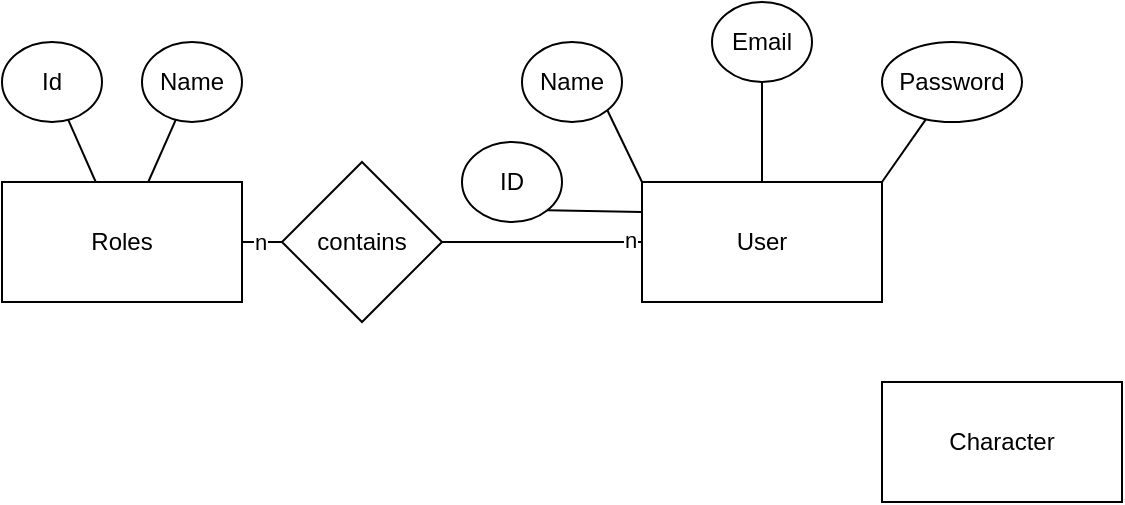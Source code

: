 <mxfile version="14.8.3" type="github">
  <diagram id="JB6615kzIFy8jRR4zf9I" name="Page-1">
    <mxGraphModel dx="789" dy="454" grid="1" gridSize="10" guides="1" tooltips="1" connect="1" arrows="1" fold="1" page="1" pageScale="1" pageWidth="850" pageHeight="1100" math="0" shadow="0">
      <root>
        <mxCell id="0" />
        <mxCell id="1" parent="0" />
        <mxCell id="i0beeNznbnjG34a0zRB_-2" value="Character" style="rounded=0;whiteSpace=wrap;html=1;" vertex="1" parent="1">
          <mxGeometry x="510" y="330" width="120" height="60" as="geometry" />
        </mxCell>
        <mxCell id="i0beeNznbnjG34a0zRB_-26" value="" style="group" vertex="1" connectable="0" parent="1">
          <mxGeometry x="70" y="140" width="510" height="160" as="geometry" />
        </mxCell>
        <mxCell id="i0beeNznbnjG34a0zRB_-18" value="" style="group" vertex="1" connectable="0" parent="i0beeNznbnjG34a0zRB_-26">
          <mxGeometry x="230" width="280" height="150" as="geometry" />
        </mxCell>
        <mxCell id="i0beeNznbnjG34a0zRB_-1" value="User" style="rounded=0;whiteSpace=wrap;html=1;" vertex="1" parent="i0beeNznbnjG34a0zRB_-18">
          <mxGeometry x="90" y="90" width="120" height="60" as="geometry" />
        </mxCell>
        <mxCell id="i0beeNznbnjG34a0zRB_-10" style="edgeStyle=none;rounded=0;orthogonalLoop=1;jettySize=auto;html=1;exitX=1;exitY=1;exitDx=0;exitDy=0;entryX=0;entryY=0;entryDx=0;entryDy=0;startArrow=none;startFill=0;endArrow=none;endFill=0;" edge="1" parent="i0beeNznbnjG34a0zRB_-18" source="i0beeNznbnjG34a0zRB_-4" target="i0beeNznbnjG34a0zRB_-1">
          <mxGeometry relative="1" as="geometry" />
        </mxCell>
        <mxCell id="i0beeNznbnjG34a0zRB_-4" value="Name" style="ellipse;whiteSpace=wrap;html=1;" vertex="1" parent="i0beeNznbnjG34a0zRB_-18">
          <mxGeometry x="30" y="20" width="50" height="40" as="geometry" />
        </mxCell>
        <mxCell id="i0beeNznbnjG34a0zRB_-9" style="edgeStyle=none;rounded=0;orthogonalLoop=1;jettySize=auto;html=1;exitX=0.5;exitY=1;exitDx=0;exitDy=0;entryX=0.5;entryY=0;entryDx=0;entryDy=0;startArrow=none;startFill=0;endArrow=none;endFill=0;" edge="1" parent="i0beeNznbnjG34a0zRB_-18" source="i0beeNznbnjG34a0zRB_-6" target="i0beeNznbnjG34a0zRB_-1">
          <mxGeometry relative="1" as="geometry" />
        </mxCell>
        <mxCell id="i0beeNznbnjG34a0zRB_-6" value="Email" style="ellipse;whiteSpace=wrap;html=1;" vertex="1" parent="i0beeNznbnjG34a0zRB_-18">
          <mxGeometry x="125" width="50" height="40" as="geometry" />
        </mxCell>
        <mxCell id="i0beeNznbnjG34a0zRB_-7" value="Password" style="ellipse;whiteSpace=wrap;html=1;" vertex="1" parent="i0beeNznbnjG34a0zRB_-18">
          <mxGeometry x="210" y="20" width="70" height="40" as="geometry" />
        </mxCell>
        <mxCell id="i0beeNznbnjG34a0zRB_-8" style="rounded=0;orthogonalLoop=1;jettySize=auto;html=1;exitX=1;exitY=0;exitDx=0;exitDy=0;startArrow=none;startFill=0;endArrow=none;endFill=0;" edge="1" parent="i0beeNznbnjG34a0zRB_-18" source="i0beeNznbnjG34a0zRB_-1" target="i0beeNznbnjG34a0zRB_-7">
          <mxGeometry relative="1" as="geometry" />
        </mxCell>
        <mxCell id="i0beeNznbnjG34a0zRB_-13" value="ID" style="ellipse;whiteSpace=wrap;html=1;" vertex="1" parent="i0beeNznbnjG34a0zRB_-18">
          <mxGeometry y="70" width="50" height="40" as="geometry" />
        </mxCell>
        <mxCell id="i0beeNznbnjG34a0zRB_-14" style="edgeStyle=none;rounded=0;orthogonalLoop=1;jettySize=auto;html=1;exitX=0;exitY=0.25;exitDx=0;exitDy=0;entryX=1;entryY=1;entryDx=0;entryDy=0;startArrow=none;startFill=0;endArrow=none;endFill=0;" edge="1" parent="i0beeNznbnjG34a0zRB_-18" source="i0beeNznbnjG34a0zRB_-1" target="i0beeNznbnjG34a0zRB_-13">
          <mxGeometry relative="1" as="geometry" />
        </mxCell>
        <mxCell id="i0beeNznbnjG34a0zRB_-19" value="" style="group" vertex="1" connectable="0" parent="i0beeNznbnjG34a0zRB_-26">
          <mxGeometry y="20" width="120" height="130" as="geometry" />
        </mxCell>
        <mxCell id="i0beeNznbnjG34a0zRB_-3" value="Roles" style="rounded=0;whiteSpace=wrap;html=1;" vertex="1" parent="i0beeNznbnjG34a0zRB_-19">
          <mxGeometry y="70" width="120" height="60" as="geometry" />
        </mxCell>
        <mxCell id="i0beeNznbnjG34a0zRB_-15" style="edgeStyle=none;rounded=0;orthogonalLoop=1;jettySize=auto;html=1;startArrow=none;startFill=0;endArrow=none;endFill=0;" edge="1" parent="i0beeNznbnjG34a0zRB_-19" source="i0beeNznbnjG34a0zRB_-11" target="i0beeNznbnjG34a0zRB_-3">
          <mxGeometry relative="1" as="geometry" />
        </mxCell>
        <mxCell id="i0beeNznbnjG34a0zRB_-11" value="Id" style="ellipse;whiteSpace=wrap;html=1;" vertex="1" parent="i0beeNznbnjG34a0zRB_-19">
          <mxGeometry width="50" height="40" as="geometry" />
        </mxCell>
        <mxCell id="i0beeNznbnjG34a0zRB_-16" style="edgeStyle=none;rounded=0;orthogonalLoop=1;jettySize=auto;html=1;startArrow=none;startFill=0;endArrow=none;endFill=0;" edge="1" parent="i0beeNznbnjG34a0zRB_-19" source="i0beeNznbnjG34a0zRB_-12" target="i0beeNznbnjG34a0zRB_-3">
          <mxGeometry relative="1" as="geometry" />
        </mxCell>
        <mxCell id="i0beeNznbnjG34a0zRB_-12" value="Name" style="ellipse;whiteSpace=wrap;html=1;" vertex="1" parent="i0beeNznbnjG34a0zRB_-19">
          <mxGeometry x="70" width="50" height="40" as="geometry" />
        </mxCell>
        <mxCell id="i0beeNznbnjG34a0zRB_-22" style="edgeStyle=orthogonalEdgeStyle;rounded=0;orthogonalLoop=1;jettySize=auto;html=1;startArrow=none;startFill=0;endArrow=none;endFill=0;" edge="1" parent="i0beeNznbnjG34a0zRB_-26" source="i0beeNznbnjG34a0zRB_-20" target="i0beeNznbnjG34a0zRB_-3">
          <mxGeometry relative="1" as="geometry" />
        </mxCell>
        <mxCell id="i0beeNznbnjG34a0zRB_-25" value="n" style="edgeLabel;html=1;align=center;verticalAlign=middle;resizable=0;points=[];" vertex="1" connectable="0" parent="i0beeNznbnjG34a0zRB_-22">
          <mxGeometry x="0.7" relative="1" as="geometry">
            <mxPoint as="offset" />
          </mxGeometry>
        </mxCell>
        <mxCell id="i0beeNznbnjG34a0zRB_-20" value="contains" style="rhombus;whiteSpace=wrap;html=1;" vertex="1" parent="i0beeNznbnjG34a0zRB_-26">
          <mxGeometry x="140" y="80" width="80" height="80" as="geometry" />
        </mxCell>
        <mxCell id="i0beeNznbnjG34a0zRB_-21" style="edgeStyle=orthogonalEdgeStyle;rounded=0;orthogonalLoop=1;jettySize=auto;html=1;entryX=1;entryY=0.5;entryDx=0;entryDy=0;startArrow=none;startFill=0;endArrow=none;endFill=0;" edge="1" parent="i0beeNznbnjG34a0zRB_-26" source="i0beeNznbnjG34a0zRB_-1" target="i0beeNznbnjG34a0zRB_-20">
          <mxGeometry relative="1" as="geometry" />
        </mxCell>
        <mxCell id="i0beeNznbnjG34a0zRB_-23" value="n" style="edgeLabel;html=1;align=center;verticalAlign=middle;resizable=0;points=[];" vertex="1" connectable="0" parent="i0beeNznbnjG34a0zRB_-21">
          <mxGeometry x="-0.872" y="-1" relative="1" as="geometry">
            <mxPoint as="offset" />
          </mxGeometry>
        </mxCell>
      </root>
    </mxGraphModel>
  </diagram>
</mxfile>
